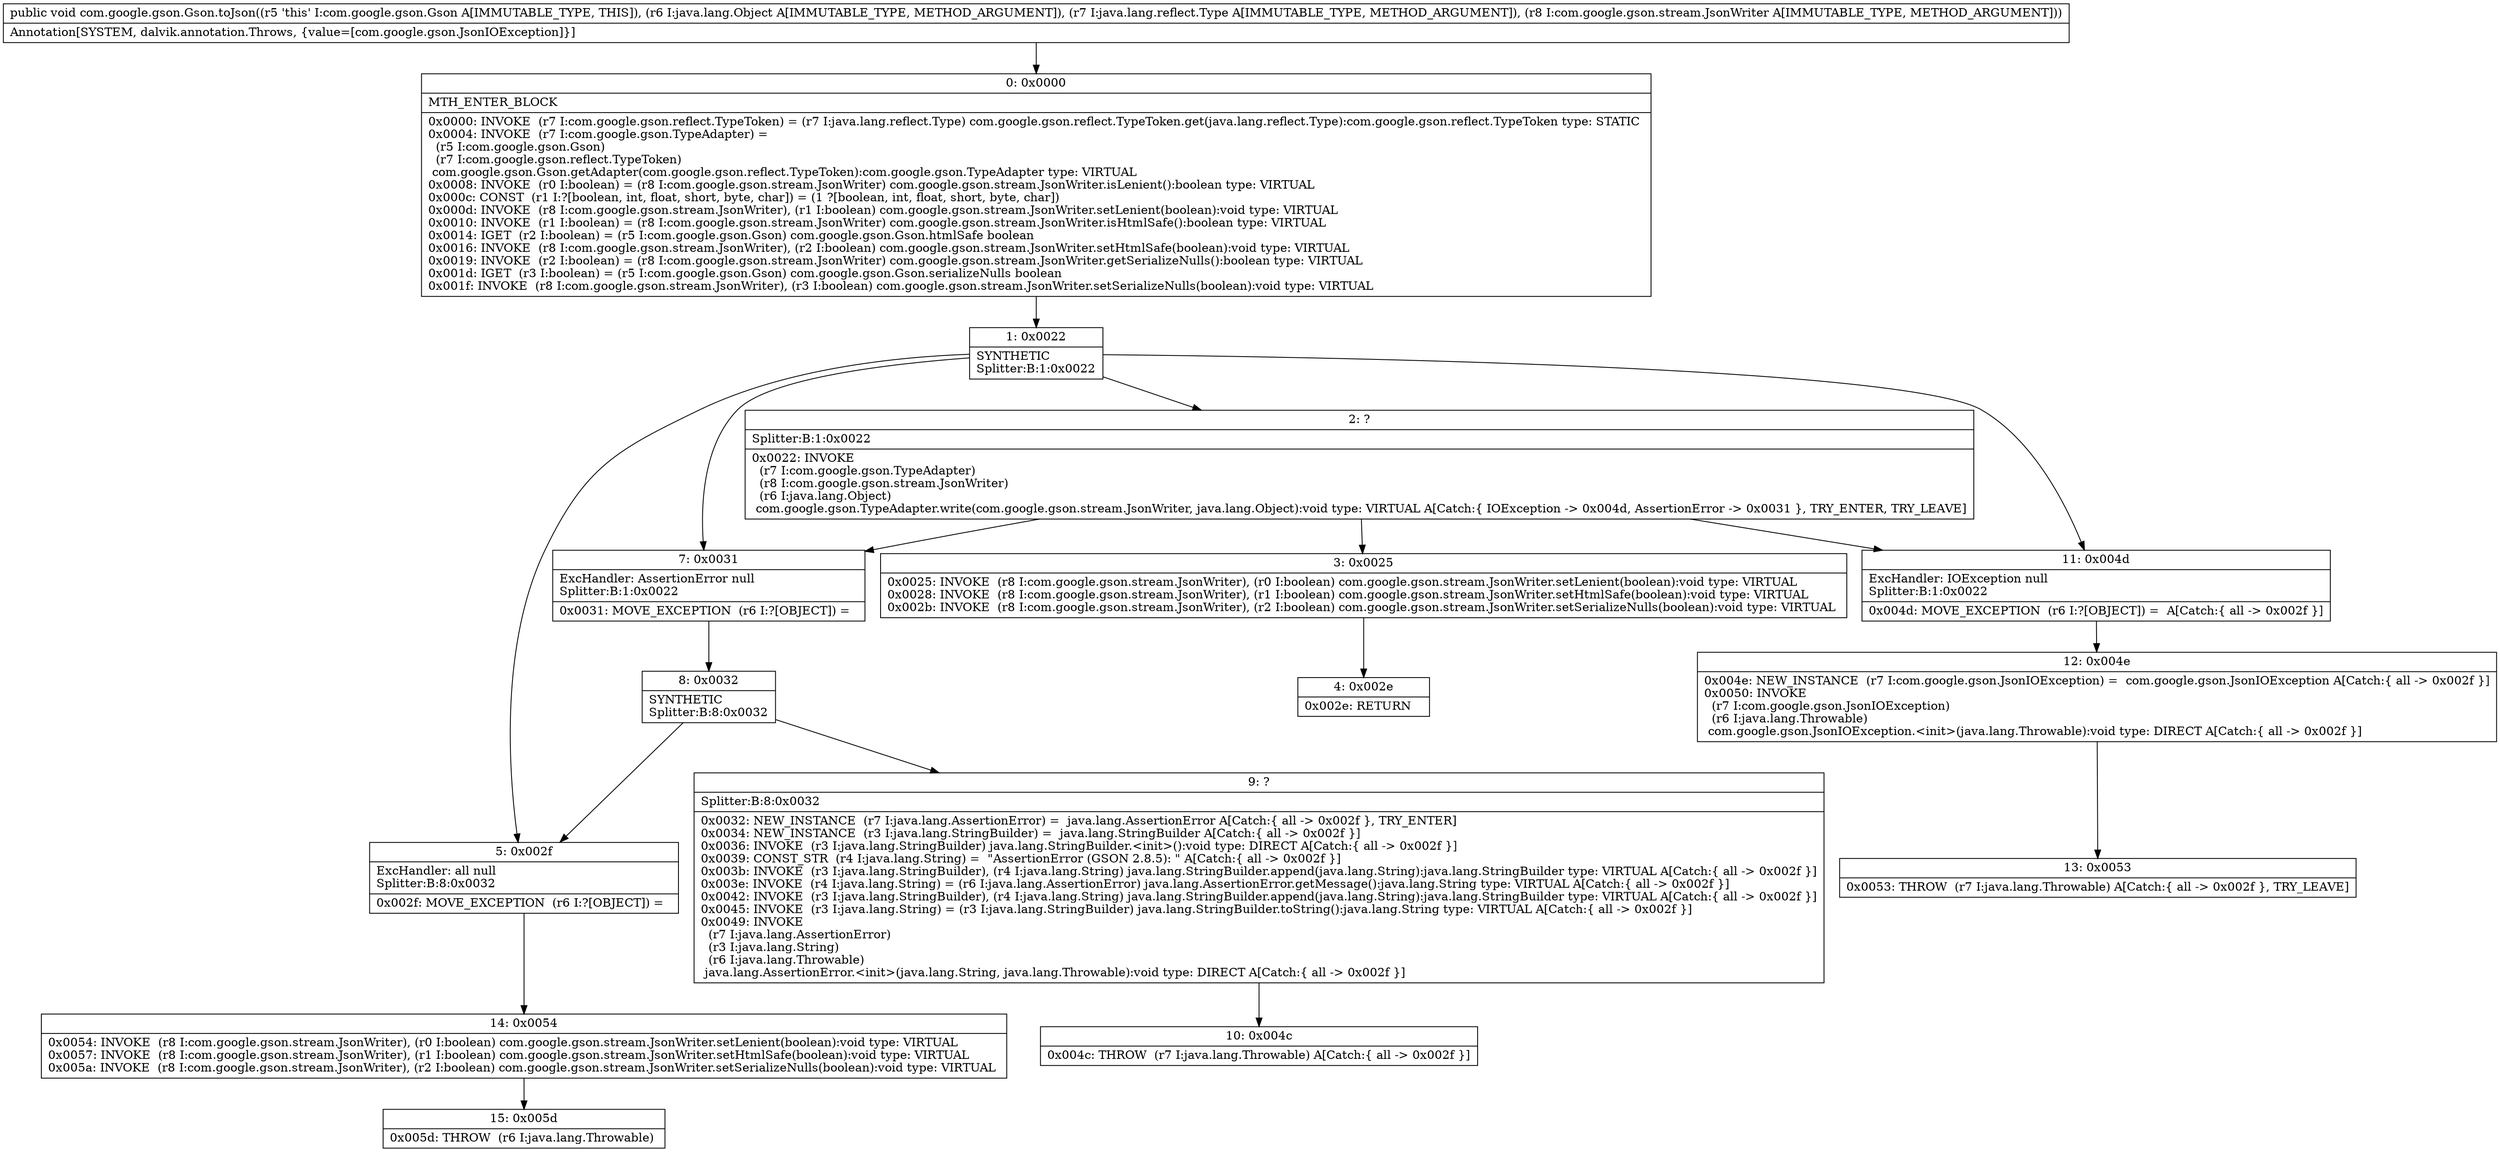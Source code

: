 digraph "CFG forcom.google.gson.Gson.toJson(Ljava\/lang\/Object;Ljava\/lang\/reflect\/Type;Lcom\/google\/gson\/stream\/JsonWriter;)V" {
Node_0 [shape=record,label="{0\:\ 0x0000|MTH_ENTER_BLOCK\l|0x0000: INVOKE  (r7 I:com.google.gson.reflect.TypeToken) = (r7 I:java.lang.reflect.Type) com.google.gson.reflect.TypeToken.get(java.lang.reflect.Type):com.google.gson.reflect.TypeToken type: STATIC \l0x0004: INVOKE  (r7 I:com.google.gson.TypeAdapter) = \l  (r5 I:com.google.gson.Gson)\l  (r7 I:com.google.gson.reflect.TypeToken)\l com.google.gson.Gson.getAdapter(com.google.gson.reflect.TypeToken):com.google.gson.TypeAdapter type: VIRTUAL \l0x0008: INVOKE  (r0 I:boolean) = (r8 I:com.google.gson.stream.JsonWriter) com.google.gson.stream.JsonWriter.isLenient():boolean type: VIRTUAL \l0x000c: CONST  (r1 I:?[boolean, int, float, short, byte, char]) = (1 ?[boolean, int, float, short, byte, char]) \l0x000d: INVOKE  (r8 I:com.google.gson.stream.JsonWriter), (r1 I:boolean) com.google.gson.stream.JsonWriter.setLenient(boolean):void type: VIRTUAL \l0x0010: INVOKE  (r1 I:boolean) = (r8 I:com.google.gson.stream.JsonWriter) com.google.gson.stream.JsonWriter.isHtmlSafe():boolean type: VIRTUAL \l0x0014: IGET  (r2 I:boolean) = (r5 I:com.google.gson.Gson) com.google.gson.Gson.htmlSafe boolean \l0x0016: INVOKE  (r8 I:com.google.gson.stream.JsonWriter), (r2 I:boolean) com.google.gson.stream.JsonWriter.setHtmlSafe(boolean):void type: VIRTUAL \l0x0019: INVOKE  (r2 I:boolean) = (r8 I:com.google.gson.stream.JsonWriter) com.google.gson.stream.JsonWriter.getSerializeNulls():boolean type: VIRTUAL \l0x001d: IGET  (r3 I:boolean) = (r5 I:com.google.gson.Gson) com.google.gson.Gson.serializeNulls boolean \l0x001f: INVOKE  (r8 I:com.google.gson.stream.JsonWriter), (r3 I:boolean) com.google.gson.stream.JsonWriter.setSerializeNulls(boolean):void type: VIRTUAL \l}"];
Node_1 [shape=record,label="{1\:\ 0x0022|SYNTHETIC\lSplitter:B:1:0x0022\l}"];
Node_2 [shape=record,label="{2\:\ ?|Splitter:B:1:0x0022\l|0x0022: INVOKE  \l  (r7 I:com.google.gson.TypeAdapter)\l  (r8 I:com.google.gson.stream.JsonWriter)\l  (r6 I:java.lang.Object)\l com.google.gson.TypeAdapter.write(com.google.gson.stream.JsonWriter, java.lang.Object):void type: VIRTUAL A[Catch:\{ IOException \-\> 0x004d, AssertionError \-\> 0x0031 \}, TRY_ENTER, TRY_LEAVE]\l}"];
Node_3 [shape=record,label="{3\:\ 0x0025|0x0025: INVOKE  (r8 I:com.google.gson.stream.JsonWriter), (r0 I:boolean) com.google.gson.stream.JsonWriter.setLenient(boolean):void type: VIRTUAL \l0x0028: INVOKE  (r8 I:com.google.gson.stream.JsonWriter), (r1 I:boolean) com.google.gson.stream.JsonWriter.setHtmlSafe(boolean):void type: VIRTUAL \l0x002b: INVOKE  (r8 I:com.google.gson.stream.JsonWriter), (r2 I:boolean) com.google.gson.stream.JsonWriter.setSerializeNulls(boolean):void type: VIRTUAL \l}"];
Node_4 [shape=record,label="{4\:\ 0x002e|0x002e: RETURN   \l}"];
Node_5 [shape=record,label="{5\:\ 0x002f|ExcHandler: all null\lSplitter:B:8:0x0032\l|0x002f: MOVE_EXCEPTION  (r6 I:?[OBJECT]) =  \l}"];
Node_7 [shape=record,label="{7\:\ 0x0031|ExcHandler: AssertionError null\lSplitter:B:1:0x0022\l|0x0031: MOVE_EXCEPTION  (r6 I:?[OBJECT]) =  \l}"];
Node_8 [shape=record,label="{8\:\ 0x0032|SYNTHETIC\lSplitter:B:8:0x0032\l}"];
Node_9 [shape=record,label="{9\:\ ?|Splitter:B:8:0x0032\l|0x0032: NEW_INSTANCE  (r7 I:java.lang.AssertionError) =  java.lang.AssertionError A[Catch:\{ all \-\> 0x002f \}, TRY_ENTER]\l0x0034: NEW_INSTANCE  (r3 I:java.lang.StringBuilder) =  java.lang.StringBuilder A[Catch:\{ all \-\> 0x002f \}]\l0x0036: INVOKE  (r3 I:java.lang.StringBuilder) java.lang.StringBuilder.\<init\>():void type: DIRECT A[Catch:\{ all \-\> 0x002f \}]\l0x0039: CONST_STR  (r4 I:java.lang.String) =  \"AssertionError (GSON 2.8.5): \" A[Catch:\{ all \-\> 0x002f \}]\l0x003b: INVOKE  (r3 I:java.lang.StringBuilder), (r4 I:java.lang.String) java.lang.StringBuilder.append(java.lang.String):java.lang.StringBuilder type: VIRTUAL A[Catch:\{ all \-\> 0x002f \}]\l0x003e: INVOKE  (r4 I:java.lang.String) = (r6 I:java.lang.AssertionError) java.lang.AssertionError.getMessage():java.lang.String type: VIRTUAL A[Catch:\{ all \-\> 0x002f \}]\l0x0042: INVOKE  (r3 I:java.lang.StringBuilder), (r4 I:java.lang.String) java.lang.StringBuilder.append(java.lang.String):java.lang.StringBuilder type: VIRTUAL A[Catch:\{ all \-\> 0x002f \}]\l0x0045: INVOKE  (r3 I:java.lang.String) = (r3 I:java.lang.StringBuilder) java.lang.StringBuilder.toString():java.lang.String type: VIRTUAL A[Catch:\{ all \-\> 0x002f \}]\l0x0049: INVOKE  \l  (r7 I:java.lang.AssertionError)\l  (r3 I:java.lang.String)\l  (r6 I:java.lang.Throwable)\l java.lang.AssertionError.\<init\>(java.lang.String, java.lang.Throwable):void type: DIRECT A[Catch:\{ all \-\> 0x002f \}]\l}"];
Node_10 [shape=record,label="{10\:\ 0x004c|0x004c: THROW  (r7 I:java.lang.Throwable) A[Catch:\{ all \-\> 0x002f \}]\l}"];
Node_11 [shape=record,label="{11\:\ 0x004d|ExcHandler: IOException null\lSplitter:B:1:0x0022\l|0x004d: MOVE_EXCEPTION  (r6 I:?[OBJECT]) =  A[Catch:\{ all \-\> 0x002f \}]\l}"];
Node_12 [shape=record,label="{12\:\ 0x004e|0x004e: NEW_INSTANCE  (r7 I:com.google.gson.JsonIOException) =  com.google.gson.JsonIOException A[Catch:\{ all \-\> 0x002f \}]\l0x0050: INVOKE  \l  (r7 I:com.google.gson.JsonIOException)\l  (r6 I:java.lang.Throwable)\l com.google.gson.JsonIOException.\<init\>(java.lang.Throwable):void type: DIRECT A[Catch:\{ all \-\> 0x002f \}]\l}"];
Node_13 [shape=record,label="{13\:\ 0x0053|0x0053: THROW  (r7 I:java.lang.Throwable) A[Catch:\{ all \-\> 0x002f \}, TRY_LEAVE]\l}"];
Node_14 [shape=record,label="{14\:\ 0x0054|0x0054: INVOKE  (r8 I:com.google.gson.stream.JsonWriter), (r0 I:boolean) com.google.gson.stream.JsonWriter.setLenient(boolean):void type: VIRTUAL \l0x0057: INVOKE  (r8 I:com.google.gson.stream.JsonWriter), (r1 I:boolean) com.google.gson.stream.JsonWriter.setHtmlSafe(boolean):void type: VIRTUAL \l0x005a: INVOKE  (r8 I:com.google.gson.stream.JsonWriter), (r2 I:boolean) com.google.gson.stream.JsonWriter.setSerializeNulls(boolean):void type: VIRTUAL \l}"];
Node_15 [shape=record,label="{15\:\ 0x005d|0x005d: THROW  (r6 I:java.lang.Throwable) \l}"];
MethodNode[shape=record,label="{public void com.google.gson.Gson.toJson((r5 'this' I:com.google.gson.Gson A[IMMUTABLE_TYPE, THIS]), (r6 I:java.lang.Object A[IMMUTABLE_TYPE, METHOD_ARGUMENT]), (r7 I:java.lang.reflect.Type A[IMMUTABLE_TYPE, METHOD_ARGUMENT]), (r8 I:com.google.gson.stream.JsonWriter A[IMMUTABLE_TYPE, METHOD_ARGUMENT]))  | Annotation[SYSTEM, dalvik.annotation.Throws, \{value=[com.google.gson.JsonIOException]\}]\l}"];
MethodNode -> Node_0;
Node_0 -> Node_1;
Node_1 -> Node_2;
Node_1 -> Node_11;
Node_1 -> Node_7;
Node_1 -> Node_5;
Node_2 -> Node_3;
Node_2 -> Node_11;
Node_2 -> Node_7;
Node_3 -> Node_4;
Node_5 -> Node_14;
Node_7 -> Node_8;
Node_8 -> Node_9;
Node_8 -> Node_5;
Node_9 -> Node_10;
Node_11 -> Node_12;
Node_12 -> Node_13;
Node_14 -> Node_15;
}

